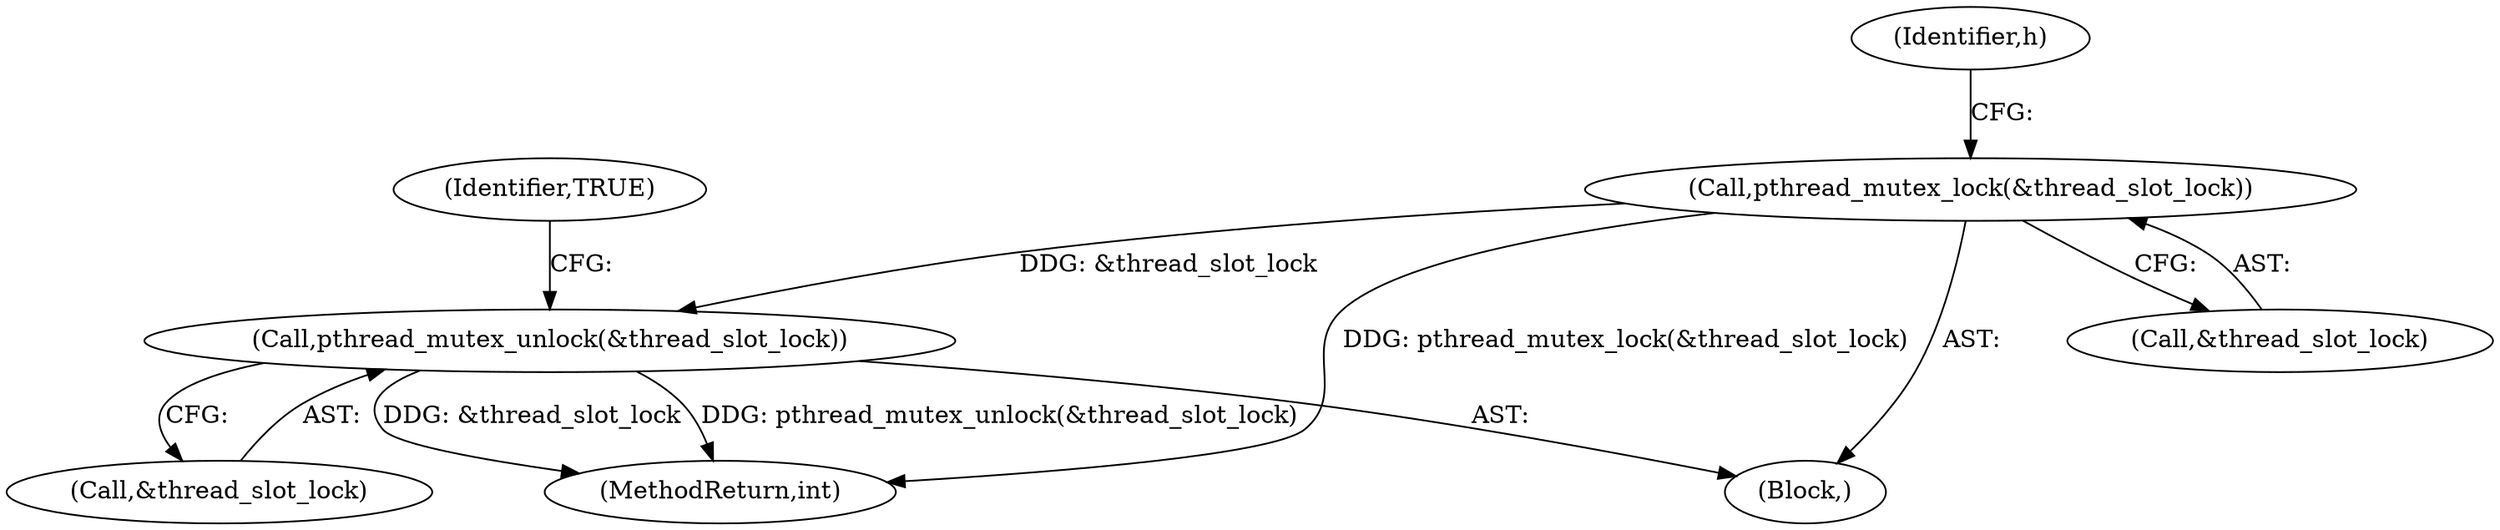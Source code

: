 digraph "0_Android_472271b153c5dc53c28beac55480a8d8434b2d5c_38@API" {
"1000158" [label="(Call,pthread_mutex_lock(&thread_slot_lock))"];
"1000163" [label="(Call,pthread_mutex_unlock(&thread_slot_lock))"];
"1000163" [label="(Call,pthread_mutex_unlock(&thread_slot_lock))"];
"1000164" [label="(Call,&thread_slot_lock)"];
"1000170" [label="(MethodReturn,int)"];
"1000159" [label="(Call,&thread_slot_lock)"];
"1000162" [label="(Identifier,h)"];
"1000167" [label="(Identifier,TRUE)"];
"1000150" [label="(Block,)"];
"1000158" [label="(Call,pthread_mutex_lock(&thread_slot_lock))"];
"1000158" -> "1000150"  [label="AST: "];
"1000158" -> "1000159"  [label="CFG: "];
"1000159" -> "1000158"  [label="AST: "];
"1000162" -> "1000158"  [label="CFG: "];
"1000158" -> "1000170"  [label="DDG: pthread_mutex_lock(&thread_slot_lock)"];
"1000158" -> "1000163"  [label="DDG: &thread_slot_lock"];
"1000163" -> "1000150"  [label="AST: "];
"1000163" -> "1000164"  [label="CFG: "];
"1000164" -> "1000163"  [label="AST: "];
"1000167" -> "1000163"  [label="CFG: "];
"1000163" -> "1000170"  [label="DDG: &thread_slot_lock"];
"1000163" -> "1000170"  [label="DDG: pthread_mutex_unlock(&thread_slot_lock)"];
}

